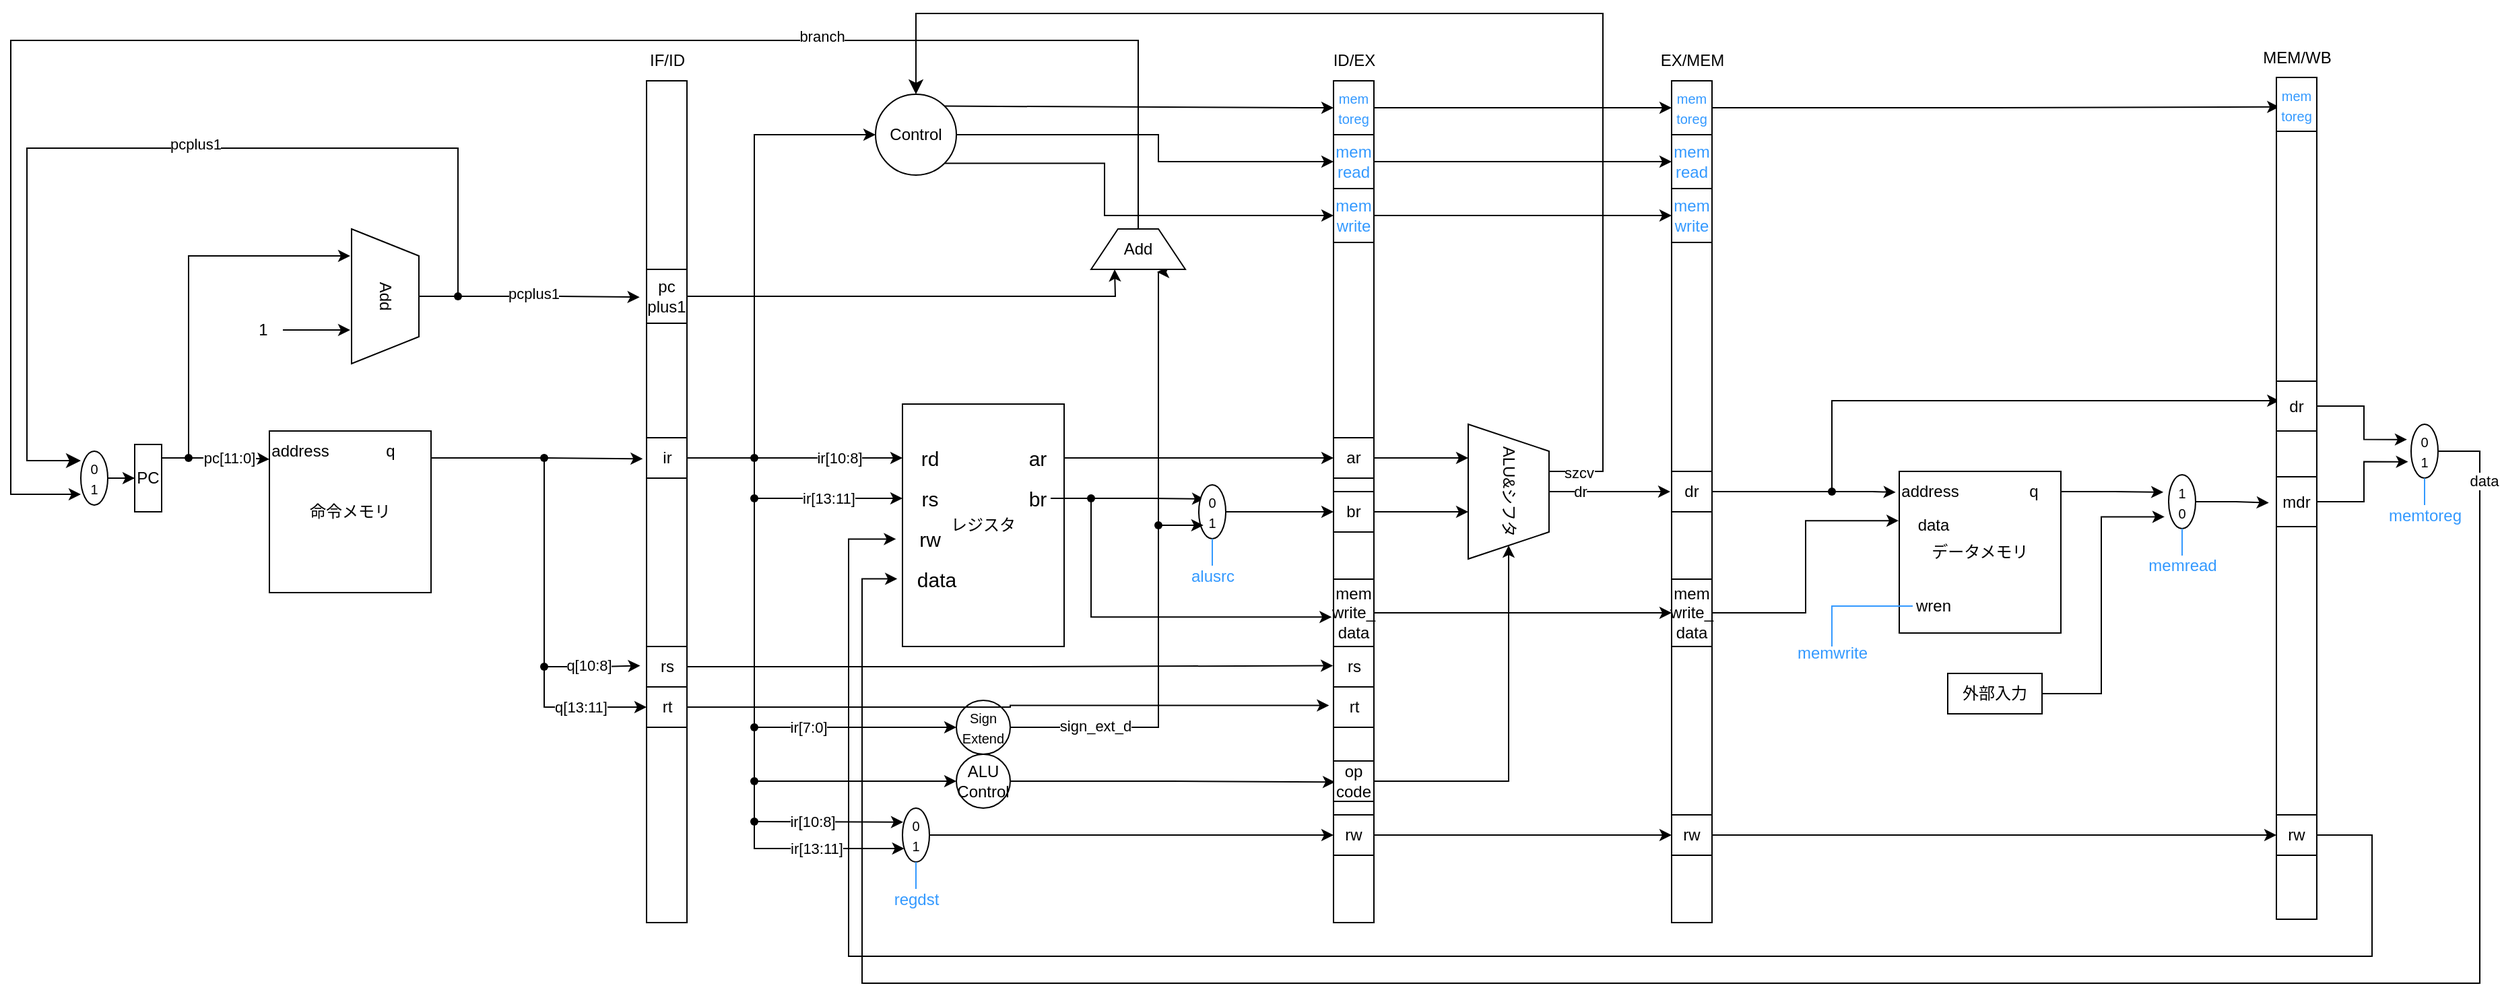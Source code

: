 <mxfile version="21.2.9" type="github">
  <diagram id="C5RBs43oDa-KdzZeNtuy" name="Page-1">
    <mxGraphModel dx="909" dy="1701" grid="1" gridSize="10" guides="1" tooltips="1" connect="1" arrows="1" fold="1" page="1" pageScale="1" pageWidth="827" pageHeight="1169" math="0" shadow="0">
      <root>
        <mxCell id="WIyWlLk6GJQsqaUBKTNV-0" />
        <mxCell id="WIyWlLk6GJQsqaUBKTNV-1" parent="WIyWlLk6GJQsqaUBKTNV-0" />
        <mxCell id="vCDj5FPh0WnIYjuXSxBG-1" value="PC" style="rounded=0;whiteSpace=wrap;html=1;rotation=0;" vertex="1" parent="WIyWlLk6GJQsqaUBKTNV-1">
          <mxGeometry x="100" y="230" width="20" height="50" as="geometry" />
        </mxCell>
        <mxCell id="vCDj5FPh0WnIYjuXSxBG-2" value="命令メモリ" style="whiteSpace=wrap;html=1;aspect=fixed;" vertex="1" parent="WIyWlLk6GJQsqaUBKTNV-1">
          <mxGeometry x="200" y="220" width="120" height="120" as="geometry" />
        </mxCell>
        <mxCell id="vCDj5FPh0WnIYjuXSxBG-3" value="pc[11:0]" style="endArrow=classic;html=1;rounded=0;entryX=0;entryY=0.175;entryDx=0;entryDy=0;entryPerimeter=0;" edge="1" parent="WIyWlLk6GJQsqaUBKTNV-1" source="vCDj5FPh0WnIYjuXSxBG-17" target="vCDj5FPh0WnIYjuXSxBG-2">
          <mxGeometry width="50" height="50" relative="1" as="geometry">
            <mxPoint x="120" y="240" as="sourcePoint" />
            <mxPoint x="170" y="190" as="targetPoint" />
            <Array as="points">
              <mxPoint x="150" y="240" />
              <mxPoint x="160" y="240" />
              <mxPoint x="180" y="240" />
            </Array>
          </mxGeometry>
        </mxCell>
        <mxCell id="vCDj5FPh0WnIYjuXSxBG-5" value="address" style="text;html=1;strokeColor=none;fillColor=none;align=center;verticalAlign=middle;whiteSpace=wrap;rounded=0;" vertex="1" parent="WIyWlLk6GJQsqaUBKTNV-1">
          <mxGeometry x="210" y="230" width="26" height="10" as="geometry" />
        </mxCell>
        <mxCell id="vCDj5FPh0WnIYjuXSxBG-7" value="q" style="text;html=1;strokeColor=none;fillColor=none;align=center;verticalAlign=middle;whiteSpace=wrap;rounded=0;" vertex="1" parent="WIyWlLk6GJQsqaUBKTNV-1">
          <mxGeometry x="260" y="220" width="60" height="30" as="geometry" />
        </mxCell>
        <mxCell id="vCDj5FPh0WnIYjuXSxBG-8" value="" style="rounded=0;whiteSpace=wrap;html=1;" vertex="1" parent="WIyWlLk6GJQsqaUBKTNV-1">
          <mxGeometry x="480" y="-40" width="30" height="625" as="geometry" />
        </mxCell>
        <mxCell id="vCDj5FPh0WnIYjuXSxBG-9" value="" style="endArrow=classic;html=1;rounded=0;entryX=-0.095;entryY=0.449;entryDx=0;entryDy=0;entryPerimeter=0;" edge="1" parent="WIyWlLk6GJQsqaUBKTNV-1" source="vCDj5FPh0WnIYjuXSxBG-200" target="vCDj5FPh0WnIYjuXSxBG-8">
          <mxGeometry width="50" height="50" relative="1" as="geometry">
            <mxPoint x="320" y="240" as="sourcePoint" />
            <mxPoint x="370" y="190" as="targetPoint" />
          </mxGeometry>
        </mxCell>
        <mxCell id="vCDj5FPh0WnIYjuXSxBG-32" style="edgeStyle=orthogonalEdgeStyle;rounded=0;orthogonalLoop=1;jettySize=auto;html=1;exitX=0.5;exitY=0;exitDx=0;exitDy=0;entryX=0.5;entryY=0.488;entryDx=0;entryDy=0;entryPerimeter=0;endArrow=none;endFill=0;" edge="1" parent="WIyWlLk6GJQsqaUBKTNV-1" source="vCDj5FPh0WnIYjuXSxBG-10" target="vCDj5FPh0WnIYjuXSxBG-31">
          <mxGeometry relative="1" as="geometry" />
        </mxCell>
        <mxCell id="vCDj5FPh0WnIYjuXSxBG-10" value="Add" style="shape=trapezoid;perimeter=trapezoidPerimeter;whiteSpace=wrap;html=1;fixedSize=1;rotation=90;" vertex="1" parent="WIyWlLk6GJQsqaUBKTNV-1">
          <mxGeometry x="236" y="95" width="100" height="50" as="geometry" />
        </mxCell>
        <mxCell id="vCDj5FPh0WnIYjuXSxBG-16" value="" style="endArrow=none;html=1;rounded=0;entryDx=0;entryDy=0;entryPerimeter=0;endFill=0;" edge="1" parent="WIyWlLk6GJQsqaUBKTNV-1" target="vCDj5FPh0WnIYjuXSxBG-17">
          <mxGeometry width="50" height="50" relative="1" as="geometry">
            <mxPoint x="120" y="240" as="sourcePoint" />
            <mxPoint x="200" y="241" as="targetPoint" />
            <Array as="points" />
          </mxGeometry>
        </mxCell>
        <mxCell id="vCDj5FPh0WnIYjuXSxBG-17" value="" style="shape=waypoint;sketch=0;fillStyle=solid;size=6;pointerEvents=1;points=[];fillColor=none;resizable=0;rotatable=0;perimeter=centerPerimeter;snapToPoint=1;" vertex="1" parent="WIyWlLk6GJQsqaUBKTNV-1">
          <mxGeometry x="130" y="230" width="20" height="20" as="geometry" />
        </mxCell>
        <mxCell id="vCDj5FPh0WnIYjuXSxBG-19" value="" style="endArrow=classic;html=1;rounded=0;" edge="1" parent="WIyWlLk6GJQsqaUBKTNV-1">
          <mxGeometry width="50" height="50" relative="1" as="geometry">
            <mxPoint x="140" y="240" as="sourcePoint" />
            <mxPoint x="260" y="90" as="targetPoint" />
            <Array as="points">
              <mxPoint x="140" y="90" />
            </Array>
          </mxGeometry>
        </mxCell>
        <mxCell id="vCDj5FPh0WnIYjuXSxBG-23" style="edgeStyle=orthogonalEdgeStyle;rounded=0;orthogonalLoop=1;jettySize=auto;html=1;" edge="1" parent="WIyWlLk6GJQsqaUBKTNV-1" source="vCDj5FPh0WnIYjuXSxBG-20">
          <mxGeometry relative="1" as="geometry">
            <mxPoint x="260" y="145" as="targetPoint" />
          </mxGeometry>
        </mxCell>
        <mxCell id="vCDj5FPh0WnIYjuXSxBG-20" value="1" style="text;html=1;align=center;verticalAlign=middle;resizable=0;points=[];autosize=1;strokeColor=none;fillColor=none;" vertex="1" parent="WIyWlLk6GJQsqaUBKTNV-1">
          <mxGeometry x="180" y="130" width="30" height="30" as="geometry" />
        </mxCell>
        <mxCell id="vCDj5FPh0WnIYjuXSxBG-24" value="IF/ID" style="text;html=1;align=center;verticalAlign=middle;resizable=0;points=[];autosize=1;strokeColor=none;fillColor=none;" vertex="1" parent="WIyWlLk6GJQsqaUBKTNV-1">
          <mxGeometry x="470" y="-70" width="50" height="30" as="geometry" />
        </mxCell>
        <mxCell id="vCDj5FPh0WnIYjuXSxBG-29" value="" style="edgeStyle=segmentEdgeStyle;endArrow=classic;html=1;curved=0;rounded=0;endSize=8;startSize=8;" edge="1" parent="WIyWlLk6GJQsqaUBKTNV-1" source="vCDj5FPh0WnIYjuXSxBG-31">
          <mxGeometry width="50" height="50" relative="1" as="geometry">
            <mxPoint x="310" y="120" as="sourcePoint" />
            <mxPoint x="60" y="242" as="targetPoint" />
            <Array as="points">
              <mxPoint x="340" y="10" />
              <mxPoint x="20" y="10" />
              <mxPoint x="20" y="242" />
            </Array>
          </mxGeometry>
        </mxCell>
        <mxCell id="vCDj5FPh0WnIYjuXSxBG-107" value="pcplus1" style="edgeLabel;html=1;align=center;verticalAlign=middle;resizable=0;points=[];" vertex="1" connectable="0" parent="vCDj5FPh0WnIYjuXSxBG-29">
          <mxGeometry x="-0.13" y="-3" relative="1" as="geometry">
            <mxPoint as="offset" />
          </mxGeometry>
        </mxCell>
        <mxCell id="vCDj5FPh0WnIYjuXSxBG-33" style="edgeStyle=orthogonalEdgeStyle;rounded=0;orthogonalLoop=1;jettySize=auto;html=1;entryX=-0.172;entryY=0.257;entryDx=0;entryDy=0;entryPerimeter=0;" edge="1" parent="WIyWlLk6GJQsqaUBKTNV-1" source="vCDj5FPh0WnIYjuXSxBG-31" target="vCDj5FPh0WnIYjuXSxBG-8">
          <mxGeometry relative="1" as="geometry" />
        </mxCell>
        <mxCell id="vCDj5FPh0WnIYjuXSxBG-171" value="pcplus1" style="edgeLabel;html=1;align=center;verticalAlign=middle;resizable=0;points=[];" vertex="1" connectable="0" parent="vCDj5FPh0WnIYjuXSxBG-33">
          <mxGeometry x="-0.173" y="2" relative="1" as="geometry">
            <mxPoint as="offset" />
          </mxGeometry>
        </mxCell>
        <mxCell id="vCDj5FPh0WnIYjuXSxBG-31" value="" style="shape=waypoint;sketch=0;fillStyle=solid;size=6;pointerEvents=1;points=[];fillColor=none;resizable=0;rotatable=0;perimeter=centerPerimeter;snapToPoint=1;" vertex="1" parent="WIyWlLk6GJQsqaUBKTNV-1">
          <mxGeometry x="330" y="110" width="20" height="20" as="geometry" />
        </mxCell>
        <mxCell id="vCDj5FPh0WnIYjuXSxBG-34" value="レジスタ" style="rounded=0;whiteSpace=wrap;html=1;" vertex="1" parent="WIyWlLk6GJQsqaUBKTNV-1">
          <mxGeometry x="670" y="200" width="120" height="180" as="geometry" />
        </mxCell>
        <mxCell id="vCDj5FPh0WnIYjuXSxBG-36" value="&lt;font style=&quot;font-size: 15px;&quot;&gt;rd&lt;/font&gt;" style="text;html=1;align=center;verticalAlign=middle;resizable=0;points=[];autosize=1;strokeColor=none;fillColor=none;" vertex="1" parent="WIyWlLk6GJQsqaUBKTNV-1">
          <mxGeometry x="670" y="225" width="40" height="30" as="geometry" />
        </mxCell>
        <mxCell id="vCDj5FPh0WnIYjuXSxBG-37" value="&lt;font style=&quot;font-size: 15px;&quot;&gt;rs&lt;/font&gt;" style="text;html=1;align=center;verticalAlign=middle;resizable=0;points=[];autosize=1;strokeColor=none;fillColor=none;" vertex="1" parent="WIyWlLk6GJQsqaUBKTNV-1">
          <mxGeometry x="670" y="255" width="40" height="30" as="geometry" />
        </mxCell>
        <mxCell id="vCDj5FPh0WnIYjuXSxBG-40" style="edgeStyle=orthogonalEdgeStyle;rounded=0;orthogonalLoop=1;jettySize=auto;html=1;entryX=1;entryY=0.448;entryDx=0;entryDy=0;entryPerimeter=0;endArrow=none;endFill=0;" edge="1" parent="WIyWlLk6GJQsqaUBKTNV-1" source="vCDj5FPh0WnIYjuXSxBG-38" target="vCDj5FPh0WnIYjuXSxBG-8">
          <mxGeometry relative="1" as="geometry" />
        </mxCell>
        <mxCell id="vCDj5FPh0WnIYjuXSxBG-42" style="edgeStyle=orthogonalEdgeStyle;rounded=0;orthogonalLoop=1;jettySize=auto;html=1;entryX=0;entryY=0.5;entryDx=0;entryDy=0;entryPerimeter=0;" edge="1" parent="WIyWlLk6GJQsqaUBKTNV-1" source="vCDj5FPh0WnIYjuXSxBG-38" target="vCDj5FPh0WnIYjuXSxBG-36">
          <mxGeometry relative="1" as="geometry" />
        </mxCell>
        <mxCell id="vCDj5FPh0WnIYjuXSxBG-61" value="ir[10:8]" style="edgeLabel;html=1;align=center;verticalAlign=middle;resizable=0;points=[];" vertex="1" connectable="0" parent="vCDj5FPh0WnIYjuXSxBG-42">
          <mxGeometry x="0.142" relative="1" as="geometry">
            <mxPoint as="offset" />
          </mxGeometry>
        </mxCell>
        <mxCell id="vCDj5FPh0WnIYjuXSxBG-47" style="edgeStyle=orthogonalEdgeStyle;rounded=0;orthogonalLoop=1;jettySize=auto;html=1;entryX=0.024;entryY=0.26;entryDx=0;entryDy=0;entryPerimeter=0;" edge="1" parent="WIyWlLk6GJQsqaUBKTNV-1" source="vCDj5FPh0WnIYjuXSxBG-49" target="vCDj5FPh0WnIYjuXSxBG-46">
          <mxGeometry relative="1" as="geometry">
            <mxPoint x="610" y="500" as="targetPoint" />
            <Array as="points">
              <mxPoint x="560" y="510" />
              <mxPoint x="610" y="510" />
            </Array>
          </mxGeometry>
        </mxCell>
        <mxCell id="vCDj5FPh0WnIYjuXSxBG-52" value="ir[10:8]" style="edgeLabel;html=1;align=center;verticalAlign=middle;resizable=0;points=[];" vertex="1" connectable="0" parent="vCDj5FPh0WnIYjuXSxBG-47">
          <mxGeometry x="-0.235" relative="1" as="geometry">
            <mxPoint as="offset" />
          </mxGeometry>
        </mxCell>
        <mxCell id="vCDj5FPh0WnIYjuXSxBG-98" style="edgeStyle=orthogonalEdgeStyle;rounded=0;orthogonalLoop=1;jettySize=auto;html=1;entryX=0;entryY=0.5;entryDx=0;entryDy=0;" edge="1" parent="WIyWlLk6GJQsqaUBKTNV-1" source="vCDj5FPh0WnIYjuXSxBG-38" target="vCDj5FPh0WnIYjuXSxBG-97">
          <mxGeometry relative="1" as="geometry">
            <mxPoint x="590" as="targetPoint" />
            <Array as="points">
              <mxPoint x="560" />
            </Array>
          </mxGeometry>
        </mxCell>
        <mxCell id="vCDj5FPh0WnIYjuXSxBG-38" value="" style="shape=waypoint;sketch=0;fillStyle=solid;size=6;pointerEvents=1;points=[];fillColor=none;resizable=0;rotatable=0;perimeter=centerPerimeter;snapToPoint=1;" vertex="1" parent="WIyWlLk6GJQsqaUBKTNV-1">
          <mxGeometry x="550" y="230" width="20" height="20" as="geometry" />
        </mxCell>
        <mxCell id="vCDj5FPh0WnIYjuXSxBG-41" value="&lt;font style=&quot;font-size: 15px;&quot;&gt;rw&lt;/font&gt;" style="text;html=1;align=center;verticalAlign=middle;resizable=0;points=[];autosize=1;strokeColor=none;fillColor=none;" vertex="1" parent="WIyWlLk6GJQsqaUBKTNV-1">
          <mxGeometry x="670" y="285" width="40" height="30" as="geometry" />
        </mxCell>
        <mxCell id="vCDj5FPh0WnIYjuXSxBG-43" value="&lt;font style=&quot;font-size: 15px;&quot;&gt;data&lt;/font&gt;" style="text;html=1;align=center;verticalAlign=middle;resizable=0;points=[];autosize=1;strokeColor=none;fillColor=none;" vertex="1" parent="WIyWlLk6GJQsqaUBKTNV-1">
          <mxGeometry x="670" y="315" width="50" height="30" as="geometry" />
        </mxCell>
        <mxCell id="vCDj5FPh0WnIYjuXSxBG-77" style="edgeStyle=orthogonalEdgeStyle;rounded=0;orthogonalLoop=1;jettySize=auto;html=1;" edge="1" parent="WIyWlLk6GJQsqaUBKTNV-1" source="vCDj5FPh0WnIYjuXSxBG-80">
          <mxGeometry relative="1" as="geometry">
            <mxPoint x="859" y="102" as="targetPoint" />
            <Array as="points">
              <mxPoint x="860" y="102" />
            </Array>
          </mxGeometry>
        </mxCell>
        <mxCell id="vCDj5FPh0WnIYjuXSxBG-44" value="&lt;font style=&quot;font-size: 10px;&quot;&gt;Sign&lt;br&gt;Extend&lt;/font&gt;" style="ellipse;whiteSpace=wrap;html=1;aspect=fixed;" vertex="1" parent="WIyWlLk6GJQsqaUBKTNV-1">
          <mxGeometry x="710" y="420" width="40" height="40" as="geometry" />
        </mxCell>
        <mxCell id="vCDj5FPh0WnIYjuXSxBG-86" style="edgeStyle=orthogonalEdgeStyle;rounded=0;orthogonalLoop=1;jettySize=auto;html=1;entryX=0.035;entryY=0.833;entryDx=0;entryDy=0;entryPerimeter=0;" edge="1" parent="WIyWlLk6GJQsqaUBKTNV-1" source="vCDj5FPh0WnIYjuXSxBG-45" target="vCDj5FPh0WnIYjuXSxBG-62">
          <mxGeometry relative="1" as="geometry" />
        </mxCell>
        <mxCell id="vCDj5FPh0WnIYjuXSxBG-45" value="ALU&lt;br&gt;Control" style="ellipse;whiteSpace=wrap;html=1;aspect=fixed;" vertex="1" parent="WIyWlLk6GJQsqaUBKTNV-1">
          <mxGeometry x="710" y="460" width="40" height="40" as="geometry" />
        </mxCell>
        <mxCell id="vCDj5FPh0WnIYjuXSxBG-109" style="edgeStyle=orthogonalEdgeStyle;rounded=0;orthogonalLoop=1;jettySize=auto;html=1;entryX=0;entryY=0.896;entryDx=0;entryDy=0;entryPerimeter=0;" edge="1" parent="WIyWlLk6GJQsqaUBKTNV-1" source="vCDj5FPh0WnIYjuXSxBG-46" target="vCDj5FPh0WnIYjuXSxBG-62">
          <mxGeometry relative="1" as="geometry" />
        </mxCell>
        <mxCell id="vCDj5FPh0WnIYjuXSxBG-46" value="&lt;font size=&quot;1&quot;&gt;0&lt;br&gt;1&lt;br&gt;&lt;/font&gt;" style="ellipse;whiteSpace=wrap;html=1;" vertex="1" parent="WIyWlLk6GJQsqaUBKTNV-1">
          <mxGeometry x="670" y="500" width="20" height="40" as="geometry" />
        </mxCell>
        <mxCell id="vCDj5FPh0WnIYjuXSxBG-48" value="" style="edgeStyle=orthogonalEdgeStyle;rounded=0;orthogonalLoop=1;jettySize=auto;html=1;entryDx=0;entryDy=0;entryPerimeter=0;endArrow=none;endFill=0;" edge="1" parent="WIyWlLk6GJQsqaUBKTNV-1" source="vCDj5FPh0WnIYjuXSxBG-56" target="vCDj5FPh0WnIYjuXSxBG-49">
          <mxGeometry relative="1" as="geometry">
            <mxPoint x="670" y="510" as="targetPoint" />
            <mxPoint x="560" y="240" as="sourcePoint" />
            <Array as="points" />
          </mxGeometry>
        </mxCell>
        <mxCell id="vCDj5FPh0WnIYjuXSxBG-50" value="ir[13:11]" style="edgeStyle=orthogonalEdgeStyle;rounded=0;orthogonalLoop=1;jettySize=auto;html=1;" edge="1" parent="WIyWlLk6GJQsqaUBKTNV-1" source="vCDj5FPh0WnIYjuXSxBG-49" target="vCDj5FPh0WnIYjuXSxBG-46">
          <mxGeometry relative="1" as="geometry">
            <mxPoint x="640" y="530" as="targetPoint" />
            <Array as="points">
              <mxPoint x="560" y="530" />
            </Array>
          </mxGeometry>
        </mxCell>
        <mxCell id="vCDj5FPh0WnIYjuXSxBG-49" value="" style="shape=waypoint;sketch=0;fillStyle=solid;size=6;pointerEvents=1;points=[];fillColor=none;resizable=0;rotatable=0;perimeter=centerPerimeter;snapToPoint=1;" vertex="1" parent="WIyWlLk6GJQsqaUBKTNV-1">
          <mxGeometry x="550" y="500" width="20" height="20" as="geometry" />
        </mxCell>
        <mxCell id="vCDj5FPh0WnIYjuXSxBG-55" style="edgeStyle=orthogonalEdgeStyle;rounded=0;orthogonalLoop=1;jettySize=auto;html=1;entryX=0;entryY=0.5;entryDx=0;entryDy=0;" edge="1" parent="WIyWlLk6GJQsqaUBKTNV-1" source="vCDj5FPh0WnIYjuXSxBG-54" target="vCDj5FPh0WnIYjuXSxBG-45">
          <mxGeometry relative="1" as="geometry" />
        </mxCell>
        <mxCell id="vCDj5FPh0WnIYjuXSxBG-54" value="" style="shape=waypoint;sketch=0;fillStyle=solid;size=6;pointerEvents=1;points=[];fillColor=none;resizable=0;rotatable=0;perimeter=centerPerimeter;snapToPoint=1;" vertex="1" parent="WIyWlLk6GJQsqaUBKTNV-1">
          <mxGeometry x="550" y="470" width="20" height="20" as="geometry" />
        </mxCell>
        <mxCell id="vCDj5FPh0WnIYjuXSxBG-57" style="edgeStyle=orthogonalEdgeStyle;rounded=0;orthogonalLoop=1;jettySize=auto;html=1;entryX=0;entryY=0.5;entryDx=0;entryDy=0;" edge="1" parent="WIyWlLk6GJQsqaUBKTNV-1" source="vCDj5FPh0WnIYjuXSxBG-56" target="vCDj5FPh0WnIYjuXSxBG-44">
          <mxGeometry relative="1" as="geometry">
            <Array as="points">
              <mxPoint x="560" y="440" />
            </Array>
          </mxGeometry>
        </mxCell>
        <mxCell id="vCDj5FPh0WnIYjuXSxBG-58" value="ir[7:0]" style="edgeLabel;html=1;align=center;verticalAlign=middle;resizable=0;points=[];" vertex="1" connectable="0" parent="vCDj5FPh0WnIYjuXSxBG-57">
          <mxGeometry x="0.081" relative="1" as="geometry">
            <mxPoint x="-41" as="offset" />
          </mxGeometry>
        </mxCell>
        <mxCell id="vCDj5FPh0WnIYjuXSxBG-60" value="ir[13:11]" style="edgeStyle=orthogonalEdgeStyle;rounded=0;orthogonalLoop=1;jettySize=auto;html=1;entryX=0;entryY=0.5;entryDx=0;entryDy=0;entryPerimeter=0;" edge="1" parent="WIyWlLk6GJQsqaUBKTNV-1" source="vCDj5FPh0WnIYjuXSxBG-59" target="vCDj5FPh0WnIYjuXSxBG-37">
          <mxGeometry relative="1" as="geometry" />
        </mxCell>
        <mxCell id="vCDj5FPh0WnIYjuXSxBG-59" value="" style="shape=waypoint;sketch=0;fillStyle=solid;size=6;pointerEvents=1;points=[];fillColor=none;resizable=0;rotatable=0;perimeter=centerPerimeter;snapToPoint=1;" vertex="1" parent="WIyWlLk6GJQsqaUBKTNV-1">
          <mxGeometry x="550" y="260" width="20" height="20" as="geometry" />
        </mxCell>
        <mxCell id="vCDj5FPh0WnIYjuXSxBG-62" value="" style="rounded=0;whiteSpace=wrap;html=1;" vertex="1" parent="WIyWlLk6GJQsqaUBKTNV-1">
          <mxGeometry x="990" y="-40" width="30" height="625" as="geometry" />
        </mxCell>
        <mxCell id="vCDj5FPh0WnIYjuXSxBG-65" style="edgeStyle=orthogonalEdgeStyle;rounded=0;orthogonalLoop=1;jettySize=auto;html=1;entryX=0;entryY=0.448;entryDx=0;entryDy=0;entryPerimeter=0;" edge="1" parent="WIyWlLk6GJQsqaUBKTNV-1" source="vCDj5FPh0WnIYjuXSxBG-63" target="vCDj5FPh0WnIYjuXSxBG-62">
          <mxGeometry relative="1" as="geometry" />
        </mxCell>
        <mxCell id="vCDj5FPh0WnIYjuXSxBG-63" value="&lt;font style=&quot;font-size: 15px;&quot;&gt;ar&lt;/font&gt;" style="text;html=1;align=center;verticalAlign=middle;resizable=0;points=[];autosize=1;strokeColor=none;fillColor=none;" vertex="1" parent="WIyWlLk6GJQsqaUBKTNV-1">
          <mxGeometry x="750" y="225" width="40" height="30" as="geometry" />
        </mxCell>
        <mxCell id="vCDj5FPh0WnIYjuXSxBG-67" style="edgeStyle=orthogonalEdgeStyle;rounded=0;orthogonalLoop=1;jettySize=auto;html=1;entryX=0.2;entryY=0.26;entryDx=0;entryDy=0;entryPerimeter=0;" edge="1" parent="WIyWlLk6GJQsqaUBKTNV-1" source="vCDj5FPh0WnIYjuXSxBG-186" target="vCDj5FPh0WnIYjuXSxBG-66">
          <mxGeometry relative="1" as="geometry" />
        </mxCell>
        <mxCell id="vCDj5FPh0WnIYjuXSxBG-64" value="&lt;font style=&quot;font-size: 15px;&quot;&gt;br&lt;/font&gt;" style="text;html=1;align=center;verticalAlign=middle;resizable=0;points=[];autosize=1;strokeColor=none;fillColor=none;" vertex="1" parent="WIyWlLk6GJQsqaUBKTNV-1">
          <mxGeometry x="750" y="255" width="40" height="30" as="geometry" />
        </mxCell>
        <mxCell id="vCDj5FPh0WnIYjuXSxBG-89" style="edgeStyle=orthogonalEdgeStyle;rounded=0;orthogonalLoop=1;jettySize=auto;html=1;entryX=0;entryY=0.512;entryDx=0;entryDy=0;entryPerimeter=0;" edge="1" parent="WIyWlLk6GJQsqaUBKTNV-1" source="vCDj5FPh0WnIYjuXSxBG-66" target="vCDj5FPh0WnIYjuXSxBG-62">
          <mxGeometry relative="1" as="geometry" />
        </mxCell>
        <mxCell id="vCDj5FPh0WnIYjuXSxBG-66" value="&lt;font size=&quot;1&quot;&gt;0&lt;br&gt;1&lt;br&gt;&lt;/font&gt;" style="ellipse;whiteSpace=wrap;html=1;" vertex="1" parent="WIyWlLk6GJQsqaUBKTNV-1">
          <mxGeometry x="890" y="260" width="20" height="40" as="geometry" />
        </mxCell>
        <mxCell id="vCDj5FPh0WnIYjuXSxBG-103" style="edgeStyle=orthogonalEdgeStyle;rounded=0;orthogonalLoop=1;jettySize=auto;html=1;exitX=0.5;exitY=0;exitDx=0;exitDy=0;" edge="1" parent="WIyWlLk6GJQsqaUBKTNV-1" source="vCDj5FPh0WnIYjuXSxBG-69">
          <mxGeometry relative="1" as="geometry">
            <mxPoint x="60" y="267" as="targetPoint" />
            <Array as="points">
              <mxPoint x="845" y="-70" />
              <mxPoint x="8" y="-70" />
              <mxPoint x="8" y="267" />
            </Array>
          </mxGeometry>
        </mxCell>
        <mxCell id="vCDj5FPh0WnIYjuXSxBG-108" value="branch" style="edgeLabel;html=1;align=center;verticalAlign=middle;resizable=0;points=[];" vertex="1" connectable="0" parent="vCDj5FPh0WnIYjuXSxBG-103">
          <mxGeometry x="-0.556" y="-3" relative="1" as="geometry">
            <mxPoint x="-72" as="offset" />
          </mxGeometry>
        </mxCell>
        <mxCell id="vCDj5FPh0WnIYjuXSxBG-69" value="Add" style="shape=trapezoid;perimeter=trapezoidPerimeter;whiteSpace=wrap;html=1;fixedSize=1;" vertex="1" parent="WIyWlLk6GJQsqaUBKTNV-1">
          <mxGeometry x="810" y="70" width="70" height="30" as="geometry" />
        </mxCell>
        <mxCell id="vCDj5FPh0WnIYjuXSxBG-79" value="" style="edgeStyle=orthogonalEdgeStyle;rounded=0;orthogonalLoop=1;jettySize=auto;html=1;entryDx=0;entryDy=0;entryPerimeter=0;endArrow=none;endFill=0;" edge="1" parent="WIyWlLk6GJQsqaUBKTNV-1" source="vCDj5FPh0WnIYjuXSxBG-44" target="vCDj5FPh0WnIYjuXSxBG-80">
          <mxGeometry relative="1" as="geometry">
            <mxPoint x="750" y="420" as="sourcePoint" />
            <mxPoint x="859" y="102" as="targetPoint" />
          </mxGeometry>
        </mxCell>
        <mxCell id="vCDj5FPh0WnIYjuXSxBG-83" value="sign_ext_d" style="edgeLabel;html=1;align=center;verticalAlign=middle;resizable=0;points=[];" vertex="1" connectable="0" parent="vCDj5FPh0WnIYjuXSxBG-79">
          <mxGeometry x="-0.521" y="1" relative="1" as="geometry">
            <mxPoint as="offset" />
          </mxGeometry>
        </mxCell>
        <mxCell id="vCDj5FPh0WnIYjuXSxBG-81" style="edgeStyle=orthogonalEdgeStyle;rounded=0;orthogonalLoop=1;jettySize=auto;html=1;entryX=0.171;entryY=0.731;entryDx=0;entryDy=0;entryPerimeter=0;" edge="1" parent="WIyWlLk6GJQsqaUBKTNV-1" source="vCDj5FPh0WnIYjuXSxBG-80" target="vCDj5FPh0WnIYjuXSxBG-66">
          <mxGeometry relative="1" as="geometry" />
        </mxCell>
        <mxCell id="vCDj5FPh0WnIYjuXSxBG-80" value="" style="shape=waypoint;sketch=0;fillStyle=solid;size=6;pointerEvents=1;points=[];fillColor=none;resizable=0;rotatable=0;perimeter=centerPerimeter;snapToPoint=1;" vertex="1" parent="WIyWlLk6GJQsqaUBKTNV-1">
          <mxGeometry x="850" y="280" width="20" height="20" as="geometry" />
        </mxCell>
        <mxCell id="vCDj5FPh0WnIYjuXSxBG-82" value="" style="endArrow=classic;html=1;rounded=0;entryX=0.25;entryY=1;entryDx=0;entryDy=0;" edge="1" parent="WIyWlLk6GJQsqaUBKTNV-1" target="vCDj5FPh0WnIYjuXSxBG-69">
          <mxGeometry width="50" height="50" relative="1" as="geometry">
            <mxPoint x="510" y="120" as="sourcePoint" />
            <mxPoint x="820" y="120" as="targetPoint" />
            <Array as="points">
              <mxPoint x="828" y="120" />
            </Array>
          </mxGeometry>
        </mxCell>
        <mxCell id="vCDj5FPh0WnIYjuXSxBG-85" value="ir" style="text;html=1;align=center;verticalAlign=middle;resizable=0;points=[];autosize=1;strokeColor=default;fillColor=none;" vertex="1" parent="WIyWlLk6GJQsqaUBKTNV-1">
          <mxGeometry x="480" y="225" width="30" height="30" as="geometry" />
        </mxCell>
        <mxCell id="vCDj5FPh0WnIYjuXSxBG-124" style="edgeStyle=orthogonalEdgeStyle;rounded=0;orthogonalLoop=1;jettySize=auto;html=1;entryX=0.25;entryY=1;entryDx=0;entryDy=0;" edge="1" parent="WIyWlLk6GJQsqaUBKTNV-1" source="vCDj5FPh0WnIYjuXSxBG-90" target="vCDj5FPh0WnIYjuXSxBG-120">
          <mxGeometry relative="1" as="geometry" />
        </mxCell>
        <mxCell id="vCDj5FPh0WnIYjuXSxBG-90" value="ar" style="text;strokeColor=default;align=center;fillColor=none;html=1;verticalAlign=middle;whiteSpace=wrap;rounded=0;" vertex="1" parent="WIyWlLk6GJQsqaUBKTNV-1">
          <mxGeometry x="990" y="225" width="30" height="30" as="geometry" />
        </mxCell>
        <mxCell id="vCDj5FPh0WnIYjuXSxBG-128" style="edgeStyle=orthogonalEdgeStyle;rounded=0;orthogonalLoop=1;jettySize=auto;html=1;entryX=1;entryY=0.5;entryDx=0;entryDy=0;" edge="1" parent="WIyWlLk6GJQsqaUBKTNV-1" source="vCDj5FPh0WnIYjuXSxBG-92" target="vCDj5FPh0WnIYjuXSxBG-120">
          <mxGeometry relative="1" as="geometry" />
        </mxCell>
        <mxCell id="vCDj5FPh0WnIYjuXSxBG-92" value="op&lt;br&gt;code" style="text;strokeColor=default;align=center;fillColor=none;html=1;verticalAlign=middle;whiteSpace=wrap;rounded=0;" vertex="1" parent="WIyWlLk6GJQsqaUBKTNV-1">
          <mxGeometry x="990" y="465" width="30" height="30" as="geometry" />
        </mxCell>
        <mxCell id="vCDj5FPh0WnIYjuXSxBG-125" style="edgeStyle=orthogonalEdgeStyle;rounded=0;orthogonalLoop=1;jettySize=auto;html=1;entryX=0.65;entryY=1;entryDx=0;entryDy=0;entryPerimeter=0;" edge="1" parent="WIyWlLk6GJQsqaUBKTNV-1" source="vCDj5FPh0WnIYjuXSxBG-93" target="vCDj5FPh0WnIYjuXSxBG-120">
          <mxGeometry relative="1" as="geometry" />
        </mxCell>
        <mxCell id="vCDj5FPh0WnIYjuXSxBG-93" value="br" style="text;strokeColor=default;align=center;fillColor=none;html=1;verticalAlign=middle;whiteSpace=wrap;rounded=0;" vertex="1" parent="WIyWlLk6GJQsqaUBKTNV-1">
          <mxGeometry x="990" y="265" width="30" height="30" as="geometry" />
        </mxCell>
        <mxCell id="vCDj5FPh0WnIYjuXSxBG-156" style="edgeStyle=orthogonalEdgeStyle;rounded=0;orthogonalLoop=1;jettySize=auto;html=1;entryX=0;entryY=0.5;entryDx=0;entryDy=0;" edge="1" parent="WIyWlLk6GJQsqaUBKTNV-1" source="vCDj5FPh0WnIYjuXSxBG-94" target="vCDj5FPh0WnIYjuXSxBG-116">
          <mxGeometry relative="1" as="geometry" />
        </mxCell>
        <mxCell id="vCDj5FPh0WnIYjuXSxBG-94" value="&lt;font style=&quot;font-size: 10px;&quot; color=&quot;#3399ff&quot;&gt;mem&lt;br&gt;toreg&lt;/font&gt;" style="text;strokeColor=default;align=center;fillColor=none;html=1;verticalAlign=middle;whiteSpace=wrap;rounded=0;" vertex="1" parent="WIyWlLk6GJQsqaUBKTNV-1">
          <mxGeometry x="990" y="-40" width="30" height="40" as="geometry" />
        </mxCell>
        <mxCell id="vCDj5FPh0WnIYjuXSxBG-155" style="edgeStyle=orthogonalEdgeStyle;rounded=0;orthogonalLoop=1;jettySize=auto;html=1;entryX=0;entryY=0.5;entryDx=0;entryDy=0;" edge="1" parent="WIyWlLk6GJQsqaUBKTNV-1" source="vCDj5FPh0WnIYjuXSxBG-95" target="vCDj5FPh0WnIYjuXSxBG-117">
          <mxGeometry relative="1" as="geometry" />
        </mxCell>
        <mxCell id="vCDj5FPh0WnIYjuXSxBG-95" value="&lt;font color=&quot;#3399ff&quot;&gt;mem&lt;br&gt;read&lt;br&gt;&lt;/font&gt;" style="text;strokeColor=default;align=center;fillColor=none;html=1;verticalAlign=middle;whiteSpace=wrap;rounded=0;" vertex="1" parent="WIyWlLk6GJQsqaUBKTNV-1">
          <mxGeometry x="990" width="30" height="40" as="geometry" />
        </mxCell>
        <mxCell id="vCDj5FPh0WnIYjuXSxBG-154" style="edgeStyle=orthogonalEdgeStyle;rounded=0;orthogonalLoop=1;jettySize=auto;html=1;entryX=0;entryY=0.5;entryDx=0;entryDy=0;" edge="1" parent="WIyWlLk6GJQsqaUBKTNV-1" source="vCDj5FPh0WnIYjuXSxBG-96" target="vCDj5FPh0WnIYjuXSxBG-118">
          <mxGeometry relative="1" as="geometry" />
        </mxCell>
        <mxCell id="vCDj5FPh0WnIYjuXSxBG-96" value="&lt;font color=&quot;#3399ff&quot;&gt;mem&lt;br&gt;write&lt;br&gt;&lt;/font&gt;" style="text;strokeColor=default;align=center;fillColor=none;html=1;verticalAlign=middle;whiteSpace=wrap;rounded=0;" vertex="1" parent="WIyWlLk6GJQsqaUBKTNV-1">
          <mxGeometry x="990" y="40" width="30" height="40" as="geometry" />
        </mxCell>
        <mxCell id="vCDj5FPh0WnIYjuXSxBG-101" style="edgeStyle=orthogonalEdgeStyle;rounded=0;orthogonalLoop=1;jettySize=auto;html=1;exitX=1;exitY=0.5;exitDx=0;exitDy=0;entryX=0;entryY=0.5;entryDx=0;entryDy=0;" edge="1" parent="WIyWlLk6GJQsqaUBKTNV-1" source="vCDj5FPh0WnIYjuXSxBG-97" target="vCDj5FPh0WnIYjuXSxBG-95">
          <mxGeometry relative="1" as="geometry">
            <Array as="points">
              <mxPoint x="860" />
              <mxPoint x="860" y="20" />
            </Array>
          </mxGeometry>
        </mxCell>
        <mxCell id="vCDj5FPh0WnIYjuXSxBG-102" style="edgeStyle=orthogonalEdgeStyle;rounded=0;orthogonalLoop=1;jettySize=auto;html=1;exitX=1;exitY=1;exitDx=0;exitDy=0;entryX=0;entryY=0.5;entryDx=0;entryDy=0;" edge="1" parent="WIyWlLk6GJQsqaUBKTNV-1" source="vCDj5FPh0WnIYjuXSxBG-97" target="vCDj5FPh0WnIYjuXSxBG-96">
          <mxGeometry relative="1" as="geometry">
            <Array as="points">
              <mxPoint x="820" y="21" />
              <mxPoint x="820" y="60" />
            </Array>
          </mxGeometry>
        </mxCell>
        <mxCell id="vCDj5FPh0WnIYjuXSxBG-97" value="Control" style="ellipse;whiteSpace=wrap;html=1;aspect=fixed;" vertex="1" parent="WIyWlLk6GJQsqaUBKTNV-1">
          <mxGeometry x="650" y="-30" width="60" height="60" as="geometry" />
        </mxCell>
        <mxCell id="vCDj5FPh0WnIYjuXSxBG-100" value="" style="endArrow=classic;html=1;rounded=0;entryX=0;entryY=0.5;entryDx=0;entryDy=0;exitX=1;exitY=0;exitDx=0;exitDy=0;" edge="1" parent="WIyWlLk6GJQsqaUBKTNV-1" source="vCDj5FPh0WnIYjuXSxBG-97" target="vCDj5FPh0WnIYjuXSxBG-94">
          <mxGeometry width="50" height="50" relative="1" as="geometry">
            <mxPoint x="870" y="30" as="sourcePoint" />
            <mxPoint x="920" y="-20" as="targetPoint" />
            <Array as="points">
              <mxPoint x="970" y="-20" />
            </Array>
          </mxGeometry>
        </mxCell>
        <mxCell id="vCDj5FPh0WnIYjuXSxBG-106" style="edgeStyle=orthogonalEdgeStyle;rounded=0;orthogonalLoop=1;jettySize=auto;html=1;entryX=0;entryY=0.5;entryDx=0;entryDy=0;" edge="1" parent="WIyWlLk6GJQsqaUBKTNV-1" source="vCDj5FPh0WnIYjuXSxBG-104" target="vCDj5FPh0WnIYjuXSxBG-1">
          <mxGeometry relative="1" as="geometry" />
        </mxCell>
        <mxCell id="vCDj5FPh0WnIYjuXSxBG-104" value="&lt;font size=&quot;1&quot;&gt;0&lt;br&gt;1&lt;br&gt;&lt;/font&gt;" style="ellipse;whiteSpace=wrap;html=1;" vertex="1" parent="WIyWlLk6GJQsqaUBKTNV-1">
          <mxGeometry x="60" y="235" width="20" height="40" as="geometry" />
        </mxCell>
        <mxCell id="vCDj5FPh0WnIYjuXSxBG-133" style="edgeStyle=orthogonalEdgeStyle;rounded=0;orthogonalLoop=1;jettySize=auto;html=1;entryX=0;entryY=0.5;entryDx=0;entryDy=0;" edge="1" parent="WIyWlLk6GJQsqaUBKTNV-1" source="vCDj5FPh0WnIYjuXSxBG-110" target="vCDj5FPh0WnIYjuXSxBG-119">
          <mxGeometry relative="1" as="geometry" />
        </mxCell>
        <mxCell id="vCDj5FPh0WnIYjuXSxBG-110" value="rw" style="text;strokeColor=default;align=center;fillColor=none;html=1;verticalAlign=middle;whiteSpace=wrap;rounded=0;" vertex="1" parent="WIyWlLk6GJQsqaUBKTNV-1">
          <mxGeometry x="990" y="505" width="30" height="30" as="geometry" />
        </mxCell>
        <mxCell id="vCDj5FPh0WnIYjuXSxBG-112" value="" style="rounded=0;whiteSpace=wrap;html=1;" vertex="1" parent="WIyWlLk6GJQsqaUBKTNV-1">
          <mxGeometry x="1241" y="-40" width="30" height="625" as="geometry" />
        </mxCell>
        <mxCell id="vCDj5FPh0WnIYjuXSxBG-138" style="edgeStyle=orthogonalEdgeStyle;rounded=0;orthogonalLoop=1;jettySize=auto;html=1;entryX=-0.022;entryY=0.129;entryDx=0;entryDy=0;entryPerimeter=0;" edge="1" parent="WIyWlLk6GJQsqaUBKTNV-1" source="vCDj5FPh0WnIYjuXSxBG-150" target="vCDj5FPh0WnIYjuXSxBG-135">
          <mxGeometry relative="1" as="geometry" />
        </mxCell>
        <mxCell id="vCDj5FPh0WnIYjuXSxBG-113" value="dr" style="text;strokeColor=default;align=center;fillColor=none;html=1;verticalAlign=middle;whiteSpace=wrap;rounded=0;" vertex="1" parent="WIyWlLk6GJQsqaUBKTNV-1">
          <mxGeometry x="1241" y="250" width="30" height="30" as="geometry" />
        </mxCell>
        <mxCell id="vCDj5FPh0WnIYjuXSxBG-157" style="edgeStyle=orthogonalEdgeStyle;rounded=0;orthogonalLoop=1;jettySize=auto;html=1;entryX=0.072;entryY=0.035;entryDx=0;entryDy=0;entryPerimeter=0;" edge="1" parent="WIyWlLk6GJQsqaUBKTNV-1" source="vCDj5FPh0WnIYjuXSxBG-116" target="vCDj5FPh0WnIYjuXSxBG-134">
          <mxGeometry relative="1" as="geometry" />
        </mxCell>
        <mxCell id="vCDj5FPh0WnIYjuXSxBG-116" value="&lt;font style=&quot;font-size: 10px;&quot; color=&quot;#3399ff&quot;&gt;mem&lt;br&gt;toreg&lt;/font&gt;" style="text;strokeColor=default;align=center;fillColor=none;html=1;verticalAlign=middle;whiteSpace=wrap;rounded=0;" vertex="1" parent="WIyWlLk6GJQsqaUBKTNV-1">
          <mxGeometry x="1241" y="-40" width="30" height="40" as="geometry" />
        </mxCell>
        <mxCell id="vCDj5FPh0WnIYjuXSxBG-117" value="&lt;font color=&quot;#3399ff&quot;&gt;mem&lt;br&gt;read&lt;br&gt;&lt;/font&gt;" style="text;strokeColor=default;align=center;fillColor=none;html=1;verticalAlign=middle;whiteSpace=wrap;rounded=0;" vertex="1" parent="WIyWlLk6GJQsqaUBKTNV-1">
          <mxGeometry x="1241" width="30" height="40" as="geometry" />
        </mxCell>
        <mxCell id="vCDj5FPh0WnIYjuXSxBG-118" value="&lt;font color=&quot;#3399ff&quot;&gt;mem&lt;br&gt;write&lt;br&gt;&lt;/font&gt;" style="text;strokeColor=default;align=center;fillColor=none;html=1;verticalAlign=middle;whiteSpace=wrap;rounded=0;" vertex="1" parent="WIyWlLk6GJQsqaUBKTNV-1">
          <mxGeometry x="1241" y="40" width="30" height="40" as="geometry" />
        </mxCell>
        <mxCell id="vCDj5FPh0WnIYjuXSxBG-160" style="edgeStyle=orthogonalEdgeStyle;rounded=0;orthogonalLoop=1;jettySize=auto;html=1;entryX=0;entryY=0.5;entryDx=0;entryDy=0;" edge="1" parent="WIyWlLk6GJQsqaUBKTNV-1" source="vCDj5FPh0WnIYjuXSxBG-119" target="vCDj5FPh0WnIYjuXSxBG-159">
          <mxGeometry relative="1" as="geometry" />
        </mxCell>
        <mxCell id="vCDj5FPh0WnIYjuXSxBG-119" value="rw" style="text;strokeColor=default;align=center;fillColor=none;html=1;verticalAlign=middle;whiteSpace=wrap;rounded=0;" vertex="1" parent="WIyWlLk6GJQsqaUBKTNV-1">
          <mxGeometry x="1241" y="505" width="30" height="30" as="geometry" />
        </mxCell>
        <mxCell id="vCDj5FPh0WnIYjuXSxBG-127" style="edgeStyle=orthogonalEdgeStyle;rounded=0;orthogonalLoop=1;jettySize=auto;html=1;" edge="1" parent="WIyWlLk6GJQsqaUBKTNV-1" source="vCDj5FPh0WnIYjuXSxBG-120">
          <mxGeometry relative="1" as="geometry">
            <mxPoint x="1240" y="265.0" as="targetPoint" />
          </mxGeometry>
        </mxCell>
        <mxCell id="vCDj5FPh0WnIYjuXSxBG-132" value="dr" style="edgeLabel;html=1;align=center;verticalAlign=middle;resizable=0;points=[];" vertex="1" connectable="0" parent="vCDj5FPh0WnIYjuXSxBG-127">
          <mxGeometry x="-0.5" relative="1" as="geometry">
            <mxPoint as="offset" />
          </mxGeometry>
        </mxCell>
        <mxCell id="vCDj5FPh0WnIYjuXSxBG-120" value="ALU&amp;amp;シフタ" style="shape=trapezoid;perimeter=trapezoidPerimeter;whiteSpace=wrap;html=1;fixedSize=1;rotation=90;" vertex="1" parent="WIyWlLk6GJQsqaUBKTNV-1">
          <mxGeometry x="1070" y="235" width="100" height="60" as="geometry" />
        </mxCell>
        <mxCell id="vCDj5FPh0WnIYjuXSxBG-129" value="" style="edgeStyle=segmentEdgeStyle;endArrow=classic;html=1;curved=0;rounded=0;endSize=8;startSize=8;" edge="1" parent="WIyWlLk6GJQsqaUBKTNV-1" target="vCDj5FPh0WnIYjuXSxBG-97">
          <mxGeometry width="50" height="50" relative="1" as="geometry">
            <mxPoint x="1150" y="250" as="sourcePoint" />
            <mxPoint x="1170" y="-60" as="targetPoint" />
            <Array as="points">
              <mxPoint x="1190" y="250" />
              <mxPoint x="1190" y="-90" />
              <mxPoint x="680" y="-90" />
            </Array>
          </mxGeometry>
        </mxCell>
        <mxCell id="vCDj5FPh0WnIYjuXSxBG-131" value="szcv" style="edgeLabel;html=1;align=center;verticalAlign=middle;resizable=0;points=[];" vertex="1" connectable="0" parent="vCDj5FPh0WnIYjuXSxBG-129">
          <mxGeometry x="-0.955" y="-1" relative="1" as="geometry">
            <mxPoint as="offset" />
          </mxGeometry>
        </mxCell>
        <mxCell id="vCDj5FPh0WnIYjuXSxBG-134" value="" style="rounded=0;whiteSpace=wrap;html=1;" vertex="1" parent="WIyWlLk6GJQsqaUBKTNV-1">
          <mxGeometry x="1690" y="-42.5" width="30" height="625" as="geometry" />
        </mxCell>
        <mxCell id="vCDj5FPh0WnIYjuXSxBG-135" value="データメモリ" style="whiteSpace=wrap;html=1;aspect=fixed;" vertex="1" parent="WIyWlLk6GJQsqaUBKTNV-1">
          <mxGeometry x="1410" y="250" width="120" height="120" as="geometry" />
        </mxCell>
        <mxCell id="vCDj5FPh0WnIYjuXSxBG-136" value="address" style="text;html=1;strokeColor=none;fillColor=none;align=center;verticalAlign=middle;whiteSpace=wrap;rounded=0;" vertex="1" parent="WIyWlLk6GJQsqaUBKTNV-1">
          <mxGeometry x="1420" y="260" width="26" height="10" as="geometry" />
        </mxCell>
        <mxCell id="vCDj5FPh0WnIYjuXSxBG-144" style="edgeStyle=orthogonalEdgeStyle;rounded=0;orthogonalLoop=1;jettySize=auto;html=1;entryX=-0.196;entryY=0.323;entryDx=0;entryDy=0;entryPerimeter=0;" edge="1" parent="WIyWlLk6GJQsqaUBKTNV-1" source="vCDj5FPh0WnIYjuXSxBG-139" target="vCDj5FPh0WnIYjuXSxBG-143">
          <mxGeometry relative="1" as="geometry" />
        </mxCell>
        <mxCell id="vCDj5FPh0WnIYjuXSxBG-139" value="q" style="text;html=1;strokeColor=none;fillColor=none;align=center;verticalAlign=middle;whiteSpace=wrap;rounded=0;" vertex="1" parent="WIyWlLk6GJQsqaUBKTNV-1">
          <mxGeometry x="1490" y="250" width="40" height="30" as="geometry" />
        </mxCell>
        <mxCell id="vCDj5FPh0WnIYjuXSxBG-141" value="&lt;font color=&quot;#3399ff&quot;&gt;memwrite&lt;/font&gt;" style="text;html=1;align=center;verticalAlign=middle;resizable=0;points=[];autosize=1;strokeColor=none;fillColor=none;" vertex="1" parent="WIyWlLk6GJQsqaUBKTNV-1">
          <mxGeometry x="1320" y="370" width="80" height="30" as="geometry" />
        </mxCell>
        <mxCell id="vCDj5FPh0WnIYjuXSxBG-145" style="edgeStyle=orthogonalEdgeStyle;rounded=0;orthogonalLoop=1;jettySize=auto;html=1;entryX=-0.152;entryY=0.78;entryDx=0;entryDy=0;entryPerimeter=0;" edge="1" parent="WIyWlLk6GJQsqaUBKTNV-1" source="vCDj5FPh0WnIYjuXSxBG-142" target="vCDj5FPh0WnIYjuXSxBG-143">
          <mxGeometry relative="1" as="geometry">
            <mxPoint x="1580" y="280.0" as="targetPoint" />
            <Array as="points">
              <mxPoint x="1560" y="415" />
              <mxPoint x="1560" y="284" />
            </Array>
          </mxGeometry>
        </mxCell>
        <mxCell id="vCDj5FPh0WnIYjuXSxBG-142" value="外部入力" style="rounded=0;whiteSpace=wrap;html=1;" vertex="1" parent="WIyWlLk6GJQsqaUBKTNV-1">
          <mxGeometry x="1446" y="400" width="70" height="30" as="geometry" />
        </mxCell>
        <mxCell id="vCDj5FPh0WnIYjuXSxBG-147" style="edgeStyle=orthogonalEdgeStyle;rounded=0;orthogonalLoop=1;jettySize=auto;html=1;entryX=-0.188;entryY=0.521;entryDx=0;entryDy=0;entryPerimeter=0;" edge="1" parent="WIyWlLk6GJQsqaUBKTNV-1" source="vCDj5FPh0WnIYjuXSxBG-143" target="vCDj5FPh0WnIYjuXSxBG-146">
          <mxGeometry relative="1" as="geometry" />
        </mxCell>
        <mxCell id="vCDj5FPh0WnIYjuXSxBG-143" value="&lt;font size=&quot;1&quot;&gt;1&lt;br&gt;0&lt;br&gt;&lt;/font&gt;" style="ellipse;whiteSpace=wrap;html=1;" vertex="1" parent="WIyWlLk6GJQsqaUBKTNV-1">
          <mxGeometry x="1610" y="252.5" width="20" height="40" as="geometry" />
        </mxCell>
        <mxCell id="vCDj5FPh0WnIYjuXSxBG-164" style="edgeStyle=orthogonalEdgeStyle;rounded=0;orthogonalLoop=1;jettySize=auto;html=1;entryX=-0.109;entryY=0.696;entryDx=0;entryDy=0;entryPerimeter=0;" edge="1" parent="WIyWlLk6GJQsqaUBKTNV-1" source="vCDj5FPh0WnIYjuXSxBG-146" target="vCDj5FPh0WnIYjuXSxBG-162">
          <mxGeometry relative="1" as="geometry" />
        </mxCell>
        <mxCell id="vCDj5FPh0WnIYjuXSxBG-146" value="mdr" style="rounded=0;whiteSpace=wrap;html=1;" vertex="1" parent="WIyWlLk6GJQsqaUBKTNV-1">
          <mxGeometry x="1690" y="254" width="30" height="37" as="geometry" />
        </mxCell>
        <mxCell id="vCDj5FPh0WnIYjuXSxBG-149" value="" style="edgeStyle=orthogonalEdgeStyle;rounded=0;orthogonalLoop=1;jettySize=auto;html=1;entryDx=0;entryDy=0;entryPerimeter=0;endArrow=none;endFill=0;" edge="1" parent="WIyWlLk6GJQsqaUBKTNV-1" source="vCDj5FPh0WnIYjuXSxBG-113" target="vCDj5FPh0WnIYjuXSxBG-150">
          <mxGeometry relative="1" as="geometry">
            <mxPoint x="1271" y="265" as="sourcePoint" />
            <mxPoint x="1407" y="265" as="targetPoint" />
          </mxGeometry>
        </mxCell>
        <mxCell id="vCDj5FPh0WnIYjuXSxBG-151" style="edgeStyle=orthogonalEdgeStyle;rounded=0;orthogonalLoop=1;jettySize=auto;html=1;entryX=0.072;entryY=0.384;entryDx=0;entryDy=0;entryPerimeter=0;" edge="1" parent="WIyWlLk6GJQsqaUBKTNV-1" source="vCDj5FPh0WnIYjuXSxBG-150" target="vCDj5FPh0WnIYjuXSxBG-134">
          <mxGeometry relative="1" as="geometry">
            <Array as="points">
              <mxPoint x="1360" y="198" />
            </Array>
          </mxGeometry>
        </mxCell>
        <mxCell id="vCDj5FPh0WnIYjuXSxBG-150" value="" style="shape=waypoint;sketch=0;fillStyle=solid;size=6;pointerEvents=1;points=[];fillColor=none;resizable=0;rotatable=0;perimeter=centerPerimeter;snapToPoint=1;" vertex="1" parent="WIyWlLk6GJQsqaUBKTNV-1">
          <mxGeometry x="1350" y="255" width="20" height="20" as="geometry" />
        </mxCell>
        <mxCell id="vCDj5FPh0WnIYjuXSxBG-163" style="edgeStyle=orthogonalEdgeStyle;rounded=0;orthogonalLoop=1;jettySize=auto;html=1;entryX=-0.152;entryY=0.283;entryDx=0;entryDy=0;entryPerimeter=0;" edge="1" parent="WIyWlLk6GJQsqaUBKTNV-1" source="vCDj5FPh0WnIYjuXSxBG-153" target="vCDj5FPh0WnIYjuXSxBG-162">
          <mxGeometry relative="1" as="geometry" />
        </mxCell>
        <mxCell id="vCDj5FPh0WnIYjuXSxBG-153" value="dr" style="rounded=0;whiteSpace=wrap;html=1;" vertex="1" parent="WIyWlLk6GJQsqaUBKTNV-1">
          <mxGeometry x="1690" y="183" width="30" height="37" as="geometry" />
        </mxCell>
        <mxCell id="vCDj5FPh0WnIYjuXSxBG-158" value="&lt;font style=&quot;font-size: 10px;&quot; color=&quot;#3399ff&quot;&gt;mem&lt;br&gt;toreg&lt;/font&gt;" style="text;strokeColor=default;align=center;fillColor=none;html=1;verticalAlign=middle;whiteSpace=wrap;rounded=0;" vertex="1" parent="WIyWlLk6GJQsqaUBKTNV-1">
          <mxGeometry x="1690" y="-42.5" width="30" height="40" as="geometry" />
        </mxCell>
        <mxCell id="vCDj5FPh0WnIYjuXSxBG-161" style="edgeStyle=orthogonalEdgeStyle;rounded=0;orthogonalLoop=1;jettySize=auto;html=1;entryX=-0.12;entryY=0.507;entryDx=0;entryDy=0;entryPerimeter=0;" edge="1" parent="WIyWlLk6GJQsqaUBKTNV-1" source="vCDj5FPh0WnIYjuXSxBG-159" target="vCDj5FPh0WnIYjuXSxBG-41">
          <mxGeometry relative="1" as="geometry">
            <mxPoint x="640" y="300" as="targetPoint" />
            <Array as="points">
              <mxPoint x="1761" y="520" />
              <mxPoint x="1761" y="610" />
              <mxPoint x="630" y="610" />
              <mxPoint x="630" y="300" />
            </Array>
          </mxGeometry>
        </mxCell>
        <mxCell id="vCDj5FPh0WnIYjuXSxBG-159" value="rw" style="text;strokeColor=default;align=center;fillColor=none;html=1;verticalAlign=middle;whiteSpace=wrap;rounded=0;" vertex="1" parent="WIyWlLk6GJQsqaUBKTNV-1">
          <mxGeometry x="1690" y="505" width="30" height="30" as="geometry" />
        </mxCell>
        <mxCell id="vCDj5FPh0WnIYjuXSxBG-165" style="edgeStyle=orthogonalEdgeStyle;rounded=0;orthogonalLoop=1;jettySize=auto;html=1;entryX=-0.078;entryY=0.493;entryDx=0;entryDy=0;entryPerimeter=0;" edge="1" parent="WIyWlLk6GJQsqaUBKTNV-1" source="vCDj5FPh0WnIYjuXSxBG-162" target="vCDj5FPh0WnIYjuXSxBG-43">
          <mxGeometry relative="1" as="geometry">
            <mxPoint x="650" y="330" as="targetPoint" />
            <Array as="points">
              <mxPoint x="1841" y="235" />
              <mxPoint x="1841" y="630" />
              <mxPoint x="640" y="630" />
              <mxPoint x="640" y="330" />
            </Array>
          </mxGeometry>
        </mxCell>
        <mxCell id="vCDj5FPh0WnIYjuXSxBG-166" value="data" style="edgeLabel;html=1;align=center;verticalAlign=middle;resizable=0;points=[];" vertex="1" connectable="0" parent="vCDj5FPh0WnIYjuXSxBG-165">
          <mxGeometry x="-0.946" y="3" relative="1" as="geometry">
            <mxPoint as="offset" />
          </mxGeometry>
        </mxCell>
        <mxCell id="vCDj5FPh0WnIYjuXSxBG-162" value="&lt;font size=&quot;1&quot;&gt;0&lt;br&gt;1&lt;br&gt;&lt;/font&gt;" style="ellipse;whiteSpace=wrap;html=1;" vertex="1" parent="WIyWlLk6GJQsqaUBKTNV-1">
          <mxGeometry x="1790" y="215" width="20" height="40" as="geometry" />
        </mxCell>
        <mxCell id="vCDj5FPh0WnIYjuXSxBG-167" value="ID/EX" style="text;html=1;align=center;verticalAlign=middle;resizable=0;points=[];autosize=1;strokeColor=none;fillColor=none;" vertex="1" parent="WIyWlLk6GJQsqaUBKTNV-1">
          <mxGeometry x="980" y="-70" width="50" height="30" as="geometry" />
        </mxCell>
        <mxCell id="vCDj5FPh0WnIYjuXSxBG-168" value="EX/MEM" style="text;html=1;align=center;verticalAlign=middle;resizable=0;points=[];autosize=1;strokeColor=none;fillColor=none;" vertex="1" parent="WIyWlLk6GJQsqaUBKTNV-1">
          <mxGeometry x="1221" y="-70" width="70" height="30" as="geometry" />
        </mxCell>
        <mxCell id="vCDj5FPh0WnIYjuXSxBG-169" value="MEM/WB" style="text;html=1;align=center;verticalAlign=middle;resizable=0;points=[];autosize=1;strokeColor=none;fillColor=none;" vertex="1" parent="WIyWlLk6GJQsqaUBKTNV-1">
          <mxGeometry x="1670" y="-72.5" width="70" height="30" as="geometry" />
        </mxCell>
        <mxCell id="vCDj5FPh0WnIYjuXSxBG-170" value="pc&lt;br&gt;plus1" style="rounded=0;whiteSpace=wrap;html=1;" vertex="1" parent="WIyWlLk6GJQsqaUBKTNV-1">
          <mxGeometry x="480" y="100" width="30" height="40" as="geometry" />
        </mxCell>
        <mxCell id="vCDj5FPh0WnIYjuXSxBG-172" value="" style="endArrow=none;html=1;rounded=0;strokeColor=#3399FF;" edge="1" parent="WIyWlLk6GJQsqaUBKTNV-1" source="vCDj5FPh0WnIYjuXSxBG-173">
          <mxGeometry width="50" height="50" relative="1" as="geometry">
            <mxPoint x="680" y="560" as="sourcePoint" />
            <mxPoint x="680" y="540" as="targetPoint" />
          </mxGeometry>
        </mxCell>
        <mxCell id="vCDj5FPh0WnIYjuXSxBG-174" value="" style="endArrow=none;html=1;rounded=0;strokeColor=#3399FF;" edge="1" parent="WIyWlLk6GJQsqaUBKTNV-1" target="vCDj5FPh0WnIYjuXSxBG-173">
          <mxGeometry width="50" height="50" relative="1" as="geometry">
            <mxPoint x="680" y="560" as="sourcePoint" />
            <mxPoint x="680" y="540" as="targetPoint" />
          </mxGeometry>
        </mxCell>
        <mxCell id="vCDj5FPh0WnIYjuXSxBG-173" value="&lt;font color=&quot;#3399ff&quot;&gt;regdst&lt;/font&gt;" style="text;html=1;align=center;verticalAlign=middle;resizable=0;points=[];autosize=1;strokeColor=none;fillColor=none;" vertex="1" parent="WIyWlLk6GJQsqaUBKTNV-1">
          <mxGeometry x="650" y="552.5" width="60" height="30" as="geometry" />
        </mxCell>
        <mxCell id="vCDj5FPh0WnIYjuXSxBG-175" value="" style="endArrow=none;html=1;rounded=0;strokeColor=#3399FF;" edge="1" parent="WIyWlLk6GJQsqaUBKTNV-1" source="vCDj5FPh0WnIYjuXSxBG-177">
          <mxGeometry width="50" height="50" relative="1" as="geometry">
            <mxPoint x="900" y="320" as="sourcePoint" />
            <mxPoint x="900" y="300" as="targetPoint" />
          </mxGeometry>
        </mxCell>
        <mxCell id="vCDj5FPh0WnIYjuXSxBG-176" value="" style="endArrow=none;html=1;rounded=0;strokeColor=#3399FF;" edge="1" parent="WIyWlLk6GJQsqaUBKTNV-1" target="vCDj5FPh0WnIYjuXSxBG-177">
          <mxGeometry width="50" height="50" relative="1" as="geometry">
            <mxPoint x="900" y="320" as="sourcePoint" />
            <mxPoint x="900" y="300" as="targetPoint" />
          </mxGeometry>
        </mxCell>
        <mxCell id="vCDj5FPh0WnIYjuXSxBG-177" value="&lt;font color=&quot;#3399ff&quot;&gt;alusrc&lt;/font&gt;" style="text;html=1;align=center;verticalAlign=middle;resizable=0;points=[];autosize=1;strokeColor=none;fillColor=none;" vertex="1" parent="WIyWlLk6GJQsqaUBKTNV-1">
          <mxGeometry x="870" y="312.5" width="60" height="30" as="geometry" />
        </mxCell>
        <mxCell id="vCDj5FPh0WnIYjuXSxBG-179" value="" style="endArrow=none;html=1;rounded=0;strokeColor=#3399FF;" edge="1" parent="WIyWlLk6GJQsqaUBKTNV-1" source="vCDj5FPh0WnIYjuXSxBG-181">
          <mxGeometry width="50" height="50" relative="1" as="geometry">
            <mxPoint x="1620" y="312.5" as="sourcePoint" />
            <mxPoint x="1620" y="292.5" as="targetPoint" />
          </mxGeometry>
        </mxCell>
        <mxCell id="vCDj5FPh0WnIYjuXSxBG-180" value="" style="endArrow=none;html=1;rounded=0;strokeColor=#3399FF;" edge="1" parent="WIyWlLk6GJQsqaUBKTNV-1" target="vCDj5FPh0WnIYjuXSxBG-181">
          <mxGeometry width="50" height="50" relative="1" as="geometry">
            <mxPoint x="1620" y="312.5" as="sourcePoint" />
            <mxPoint x="1620" y="292.5" as="targetPoint" />
          </mxGeometry>
        </mxCell>
        <mxCell id="vCDj5FPh0WnIYjuXSxBG-181" value="&lt;font color=&quot;#3399ff&quot;&gt;memread&lt;/font&gt;" style="text;html=1;align=center;verticalAlign=middle;resizable=0;points=[];autosize=1;strokeColor=none;fillColor=none;" vertex="1" parent="WIyWlLk6GJQsqaUBKTNV-1">
          <mxGeometry x="1585" y="305" width="70" height="30" as="geometry" />
        </mxCell>
        <mxCell id="vCDj5FPh0WnIYjuXSxBG-182" value="" style="endArrow=none;html=1;rounded=0;strokeColor=#3399FF;" edge="1" parent="WIyWlLk6GJQsqaUBKTNV-1" source="vCDj5FPh0WnIYjuXSxBG-184">
          <mxGeometry width="50" height="50" relative="1" as="geometry">
            <mxPoint x="1800" y="275" as="sourcePoint" />
            <mxPoint x="1800" y="255" as="targetPoint" />
          </mxGeometry>
        </mxCell>
        <mxCell id="vCDj5FPh0WnIYjuXSxBG-183" value="" style="endArrow=none;html=1;rounded=0;strokeColor=#3399FF;" edge="1" parent="WIyWlLk6GJQsqaUBKTNV-1" target="vCDj5FPh0WnIYjuXSxBG-184">
          <mxGeometry width="50" height="50" relative="1" as="geometry">
            <mxPoint x="1800" y="275" as="sourcePoint" />
            <mxPoint x="1800" y="255" as="targetPoint" />
          </mxGeometry>
        </mxCell>
        <mxCell id="vCDj5FPh0WnIYjuXSxBG-184" value="&lt;font color=&quot;#3399ff&quot;&gt;memtoreg&lt;/font&gt;" style="text;html=1;align=center;verticalAlign=middle;resizable=0;points=[];autosize=1;strokeColor=none;fillColor=none;" vertex="1" parent="WIyWlLk6GJQsqaUBKTNV-1">
          <mxGeometry x="1760" y="267.5" width="80" height="30" as="geometry" />
        </mxCell>
        <mxCell id="vCDj5FPh0WnIYjuXSxBG-185" value="" style="edgeStyle=orthogonalEdgeStyle;rounded=0;orthogonalLoop=1;jettySize=auto;html=1;entryDx=0;entryDy=0;entryPerimeter=0;endArrow=none;endFill=0;" edge="1" parent="WIyWlLk6GJQsqaUBKTNV-1" source="vCDj5FPh0WnIYjuXSxBG-64" target="vCDj5FPh0WnIYjuXSxBG-186">
          <mxGeometry relative="1" as="geometry">
            <mxPoint x="790" y="270" as="sourcePoint" />
            <mxPoint x="894" y="270" as="targetPoint" />
          </mxGeometry>
        </mxCell>
        <mxCell id="vCDj5FPh0WnIYjuXSxBG-187" style="edgeStyle=orthogonalEdgeStyle;rounded=0;orthogonalLoop=1;jettySize=auto;html=1;entryX=-0.046;entryY=0.637;entryDx=0;entryDy=0;entryPerimeter=0;" edge="1" parent="WIyWlLk6GJQsqaUBKTNV-1" source="vCDj5FPh0WnIYjuXSxBG-186" target="vCDj5FPh0WnIYjuXSxBG-62">
          <mxGeometry relative="1" as="geometry">
            <Array as="points">
              <mxPoint x="810" y="358" />
            </Array>
          </mxGeometry>
        </mxCell>
        <mxCell id="vCDj5FPh0WnIYjuXSxBG-186" value="" style="shape=waypoint;sketch=0;fillStyle=solid;size=6;pointerEvents=1;points=[];fillColor=none;resizable=0;rotatable=0;perimeter=centerPerimeter;snapToPoint=1;" vertex="1" parent="WIyWlLk6GJQsqaUBKTNV-1">
          <mxGeometry x="800" y="260" width="20" height="20" as="geometry" />
        </mxCell>
        <mxCell id="vCDj5FPh0WnIYjuXSxBG-190" style="edgeStyle=orthogonalEdgeStyle;rounded=0;orthogonalLoop=1;jettySize=auto;html=1;" edge="1" parent="WIyWlLk6GJQsqaUBKTNV-1" source="vCDj5FPh0WnIYjuXSxBG-188" target="vCDj5FPh0WnIYjuXSxBG-189">
          <mxGeometry relative="1" as="geometry" />
        </mxCell>
        <mxCell id="vCDj5FPh0WnIYjuXSxBG-188" value="mem&lt;br&gt;write_&lt;br&gt;data" style="rounded=0;whiteSpace=wrap;html=1;" vertex="1" parent="WIyWlLk6GJQsqaUBKTNV-1">
          <mxGeometry x="990" y="330" width="30" height="50" as="geometry" />
        </mxCell>
        <mxCell id="vCDj5FPh0WnIYjuXSxBG-192" style="edgeStyle=orthogonalEdgeStyle;rounded=0;orthogonalLoop=1;jettySize=auto;html=1;entryX=-0.009;entryY=0.387;entryDx=0;entryDy=0;entryPerimeter=0;" edge="1" parent="WIyWlLk6GJQsqaUBKTNV-1" source="vCDj5FPh0WnIYjuXSxBG-189" target="vCDj5FPh0WnIYjuXSxBG-191">
          <mxGeometry relative="1" as="geometry" />
        </mxCell>
        <mxCell id="vCDj5FPh0WnIYjuXSxBG-189" value="mem&lt;br&gt;write_&lt;br&gt;data" style="rounded=0;whiteSpace=wrap;html=1;" vertex="1" parent="WIyWlLk6GJQsqaUBKTNV-1">
          <mxGeometry x="1241" y="330" width="30" height="50" as="geometry" />
        </mxCell>
        <mxCell id="vCDj5FPh0WnIYjuXSxBG-191" value="data" style="text;html=1;align=center;verticalAlign=middle;resizable=0;points=[];autosize=1;strokeColor=none;fillColor=none;" vertex="1" parent="WIyWlLk6GJQsqaUBKTNV-1">
          <mxGeometry x="1410" y="275" width="50" height="30" as="geometry" />
        </mxCell>
        <mxCell id="vCDj5FPh0WnIYjuXSxBG-193" value="wren" style="text;html=1;align=center;verticalAlign=middle;resizable=0;points=[];autosize=1;strokeColor=none;fillColor=none;" vertex="1" parent="WIyWlLk6GJQsqaUBKTNV-1">
          <mxGeometry x="1410" y="335" width="50" height="30" as="geometry" />
        </mxCell>
        <mxCell id="vCDj5FPh0WnIYjuXSxBG-194" value="" style="endArrow=none;html=1;rounded=0;entryX=0.2;entryY=0.5;entryDx=0;entryDy=0;entryPerimeter=0;strokeColor=#3399FF;" edge="1" parent="WIyWlLk6GJQsqaUBKTNV-1" target="vCDj5FPh0WnIYjuXSxBG-193">
          <mxGeometry width="50" height="50" relative="1" as="geometry">
            <mxPoint x="1360" y="380" as="sourcePoint" />
            <mxPoint x="1460" y="380" as="targetPoint" />
            <Array as="points">
              <mxPoint x="1360" y="350" />
            </Array>
          </mxGeometry>
        </mxCell>
        <mxCell id="vCDj5FPh0WnIYjuXSxBG-213" style="edgeStyle=orthogonalEdgeStyle;rounded=0;orthogonalLoop=1;jettySize=auto;html=1;entryX=-0.014;entryY=0.475;entryDx=0;entryDy=0;entryPerimeter=0;" edge="1" parent="WIyWlLk6GJQsqaUBKTNV-1" source="vCDj5FPh0WnIYjuXSxBG-195" target="vCDj5FPh0WnIYjuXSxBG-206">
          <mxGeometry relative="1" as="geometry" />
        </mxCell>
        <mxCell id="vCDj5FPh0WnIYjuXSxBG-195" value="rs" style="text;html=1;align=center;verticalAlign=middle;resizable=0;points=[];autosize=1;strokeColor=default;fillColor=none;" vertex="1" parent="WIyWlLk6GJQsqaUBKTNV-1">
          <mxGeometry x="480" y="380" width="30" height="30" as="geometry" />
        </mxCell>
        <mxCell id="vCDj5FPh0WnIYjuXSxBG-214" style="edgeStyle=orthogonalEdgeStyle;rounded=0;orthogonalLoop=1;jettySize=auto;html=1;entryX=-0.11;entryY=0.459;entryDx=0;entryDy=0;entryPerimeter=0;" edge="1" parent="WIyWlLk6GJQsqaUBKTNV-1" source="vCDj5FPh0WnIYjuXSxBG-196" target="vCDj5FPh0WnIYjuXSxBG-205">
          <mxGeometry relative="1" as="geometry" />
        </mxCell>
        <mxCell id="vCDj5FPh0WnIYjuXSxBG-196" value="rt" style="text;html=1;align=center;verticalAlign=middle;resizable=0;points=[];autosize=1;strokeColor=default;fillColor=none;" vertex="1" parent="WIyWlLk6GJQsqaUBKTNV-1">
          <mxGeometry x="480" y="410" width="30" height="30" as="geometry" />
        </mxCell>
        <mxCell id="vCDj5FPh0WnIYjuXSxBG-199" value="" style="endArrow=none;html=1;rounded=0;entryDx=0;entryDy=0;entryPerimeter=0;endFill=0;" edge="1" parent="WIyWlLk6GJQsqaUBKTNV-1" target="vCDj5FPh0WnIYjuXSxBG-200">
          <mxGeometry width="50" height="50" relative="1" as="geometry">
            <mxPoint x="320" y="240" as="sourcePoint" />
            <mxPoint x="477" y="241" as="targetPoint" />
          </mxGeometry>
        </mxCell>
        <mxCell id="vCDj5FPh0WnIYjuXSxBG-201" style="edgeStyle=orthogonalEdgeStyle;rounded=0;orthogonalLoop=1;jettySize=auto;html=1;" edge="1" parent="WIyWlLk6GJQsqaUBKTNV-1" source="vCDj5FPh0WnIYjuXSxBG-202">
          <mxGeometry relative="1" as="geometry">
            <mxPoint x="480" y="425" as="targetPoint" />
            <Array as="points">
              <mxPoint x="404" y="425" />
              <mxPoint x="479" y="425" />
            </Array>
          </mxGeometry>
        </mxCell>
        <mxCell id="vCDj5FPh0WnIYjuXSxBG-204" value="q[13:11]" style="edgeLabel;html=1;align=center;verticalAlign=middle;resizable=0;points=[];" vertex="1" connectable="0" parent="vCDj5FPh0WnIYjuXSxBG-201">
          <mxGeometry x="0.516" y="3" relative="1" as="geometry">
            <mxPoint x="-24" y="3" as="offset" />
          </mxGeometry>
        </mxCell>
        <mxCell id="vCDj5FPh0WnIYjuXSxBG-200" value="" style="shape=waypoint;sketch=0;fillStyle=solid;size=6;pointerEvents=1;points=[];fillColor=none;resizable=0;rotatable=0;perimeter=centerPerimeter;snapToPoint=1;" vertex="1" parent="WIyWlLk6GJQsqaUBKTNV-1">
          <mxGeometry x="394" y="230" width="20" height="20" as="geometry" />
        </mxCell>
        <mxCell id="vCDj5FPh0WnIYjuXSxBG-205" value="rt" style="text;html=1;align=center;verticalAlign=middle;resizable=0;points=[];autosize=1;strokeColor=default;fillColor=none;" vertex="1" parent="WIyWlLk6GJQsqaUBKTNV-1">
          <mxGeometry x="990" y="410" width="30" height="30" as="geometry" />
        </mxCell>
        <mxCell id="vCDj5FPh0WnIYjuXSxBG-206" value="rs" style="text;html=1;align=center;verticalAlign=middle;resizable=0;points=[];autosize=1;strokeColor=default;fillColor=none;" vertex="1" parent="WIyWlLk6GJQsqaUBKTNV-1">
          <mxGeometry x="990" y="380" width="30" height="30" as="geometry" />
        </mxCell>
        <mxCell id="vCDj5FPh0WnIYjuXSxBG-207" value="" style="edgeStyle=orthogonalEdgeStyle;rounded=0;orthogonalLoop=1;jettySize=auto;html=1;entryDx=0;entryDy=0;entryPerimeter=0;endArrow=none;endFill=0;" edge="1" parent="WIyWlLk6GJQsqaUBKTNV-1" source="vCDj5FPh0WnIYjuXSxBG-38" target="vCDj5FPh0WnIYjuXSxBG-56">
          <mxGeometry relative="1" as="geometry">
            <mxPoint x="560" y="510" as="targetPoint" />
            <mxPoint x="560" y="240" as="sourcePoint" />
            <Array as="points" />
          </mxGeometry>
        </mxCell>
        <mxCell id="vCDj5FPh0WnIYjuXSxBG-56" value="" style="shape=waypoint;sketch=0;fillStyle=solid;size=6;pointerEvents=1;points=[];fillColor=none;resizable=0;rotatable=0;perimeter=centerPerimeter;snapToPoint=1;" vertex="1" parent="WIyWlLk6GJQsqaUBKTNV-1">
          <mxGeometry x="550" y="430" width="20" height="20" as="geometry" />
        </mxCell>
        <mxCell id="vCDj5FPh0WnIYjuXSxBG-209" value="" style="edgeStyle=orthogonalEdgeStyle;rounded=0;orthogonalLoop=1;jettySize=auto;html=1;endArrow=none;endFill=0;" edge="1" parent="WIyWlLk6GJQsqaUBKTNV-1" source="vCDj5FPh0WnIYjuXSxBG-200" target="vCDj5FPh0WnIYjuXSxBG-202">
          <mxGeometry relative="1" as="geometry">
            <mxPoint x="404" y="240" as="sourcePoint" />
            <mxPoint x="480" y="425" as="targetPoint" />
            <Array as="points" />
          </mxGeometry>
        </mxCell>
        <mxCell id="vCDj5FPh0WnIYjuXSxBG-211" style="edgeStyle=orthogonalEdgeStyle;rounded=0;orthogonalLoop=1;jettySize=auto;html=1;entryX=-0.157;entryY=0.475;entryDx=0;entryDy=0;entryPerimeter=0;" edge="1" parent="WIyWlLk6GJQsqaUBKTNV-1" source="vCDj5FPh0WnIYjuXSxBG-202" target="vCDj5FPh0WnIYjuXSxBG-195">
          <mxGeometry relative="1" as="geometry" />
        </mxCell>
        <mxCell id="vCDj5FPh0WnIYjuXSxBG-212" value="q[10:8]" style="edgeLabel;html=1;align=center;verticalAlign=middle;resizable=0;points=[];" vertex="1" connectable="0" parent="vCDj5FPh0WnIYjuXSxBG-211">
          <mxGeometry x="-0.104" y="1" relative="1" as="geometry">
            <mxPoint as="offset" />
          </mxGeometry>
        </mxCell>
        <mxCell id="vCDj5FPh0WnIYjuXSxBG-202" value="" style="shape=waypoint;sketch=0;fillStyle=solid;size=6;pointerEvents=1;points=[];fillColor=none;resizable=0;rotatable=0;perimeter=centerPerimeter;snapToPoint=1;" vertex="1" parent="WIyWlLk6GJQsqaUBKTNV-1">
          <mxGeometry x="394" y="385" width="20" height="20" as="geometry" />
        </mxCell>
      </root>
    </mxGraphModel>
  </diagram>
</mxfile>
